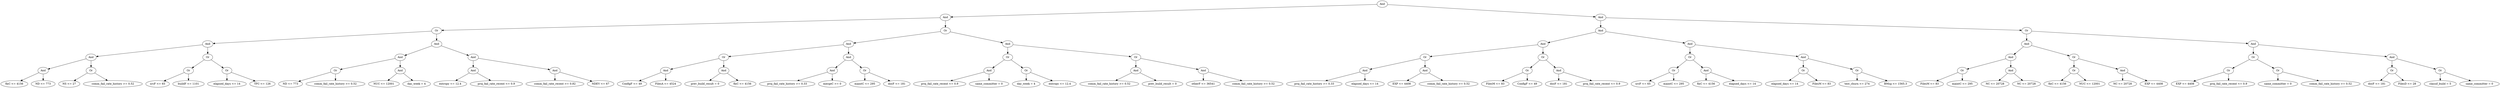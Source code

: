 digraph G {
	graph [bb="0,0,11060,468",
		dpi=78
	];
	node [label="\N"];
	1	 [height=0.5,
		label=And,
		pos="5632.8,450",
		width=0.75];
	2	 [height=0.5,
		label=And,
		pos="4114.8,378",
		width=0.75];
	1 -> 2	 [pos="e,4141.8,380.25 5605.8,447.76 5422.7,439.31 4364,390.49 4151.8,380.71"];
	3	 [height=0.5,
		label=And,
		pos="7150.8,378",
		width=0.75];
	1 -> 3	 [pos="e,7123.8,380.25 5659.8,447.76 5842.9,439.31 6901.5,390.49 7113.8,380.71"];
	4	 [height=0.5,
		label=Or,
		pos="1865.8,306",
		width=0.75];
	2 -> 4	 [pos="e,1892.9,307.84 4087.6,376.15 3853,368.85 2175.3,316.63 1903.1,308.16"];
	5	 [height=0.5,
		label=Or,
		pos="4114.8,306",
		width=0.75];
	2 -> 5	 [pos="e,4114.8,324.1 4114.8,359.7 4114.8,351.98 4114.8,342.71 4114.8,334.11"];
	8	 [height=0.5,
		label=And,
		pos="920.79,234",
		width=0.75];
	4 -> 8	 [pos="e,947.77,237 1839,303.02 1705.7,293.14 1113.5,249.27 958.19,237.77"];
	9	 [height=0.5,
		label=And,
		pos="1865.8,234",
		width=0.75];
	4 -> 9	 [pos="e,1865.8,252.1 1865.8,287.7 1865.8,279.98 1865.8,270.71 1865.8,262.11"];
	16	 [height=0.5,
		label=And,
		pos="403.79,162",
		width=0.75];
	8 -> 16	 [pos="e,430.09,166.56 894.45,229.43 808.88,217.85 538.64,181.26 440.15,167.92"];
	17	 [height=0.5,
		label=Or,
		pos="920.79,162",
		width=0.75];
	8 -> 17	 [pos="e,920.79,180.1 920.79,215.7 920.79,207.98 920.79,198.71 920.79,190.11"];
	32	 [height=0.5,
		label=And,
		pos="189.79,90",
		width=0.75];
	16 -> 32	 [pos="e,213.62,98.793 380.08,153.24 341.91,140.76 266.76,116.18 223.19,101.93"];
	33	 [height=0.5,
		label=Or,
		pos="403.79,90",
		width=0.75];
	16 -> 33	 [pos="e,403.79,108.1 403.79,143.7 403.79,135.98 403.79,126.71 403.79,118.11"];
	64	 [height=0.5,
		label="fixC <= 4156",
		pos="59.795,18",
		width=1.661];
	32 -> 64	 [pos="e,87.683,34.017 169.48,78.063 150.07,67.607 120.34,51.599 96.724,38.885"];
	65	 [height=0.5,
		label="ND <= 773",
		pos="189.79,18",
		width=1.4443];
	32 -> 65	 [pos="e,189.79,36.104 189.79,71.697 189.79,63.983 189.79,54.712 189.79,46.112"];
	66	 [height=0.5,
		label="NS <= 27",
		pos="306.79,18",
		width=1.2999];
	33 -> 66	 [pos="e,327.85,34.194 386,76.161 372.03,66.078 352.28,51.826 336,40.076"];
	67	 [height=0.5,
		label="comm_fail_rate_history >= 0.52",
		pos="499.79,18",
		width=3.5566];
	33 -> 67	 [pos="e,476.86,35.722 421.4,76.161 434.56,66.57 452.88,53.207 468.51,41.813"];
	34	 [height=0.5,
		label=Or,
		pos="835.79,90",
		width=0.75];
	17 -> 34	 [pos="e,852.13,104.46 904.41,147.5 891.82,137.14 874.26,122.67 860.05,110.97"];
	35	 [height=0.5,
		label=Or,
		pos="1005.8,90",
		width=0.75];
	17 -> 35	 [pos="e,989.46,104.46 937.18,147.5 949.77,137.14 967.33,122.67 981.54,110.97"];
	68	 [height=0.5,
		label="srcF <= 65",
		pos="697.79,18",
		width=1.4443];
	34 -> 68	 [pos="e,725.89,33.253 814.84,78.369 793.68,67.639 760.57,50.842 734.96,37.85"];
	69	 [height=0.5,
		label="buildF <= 1101",
		pos="835.79,18",
		width=1.8776];
	34 -> 69	 [pos="e,835.79,36.104 835.79,71.697 835.79,63.983 835.79,54.712 835.79,46.112"];
	70	 [height=0.5,
		label="elapsed_days <= 14",
		pos="1005.8,18",
		width=2.347];
	35 -> 70	 [pos="e,1005.8,36.104 1005.8,71.697 1005.8,63.983 1005.8,54.712 1005.8,46.112"];
	71	 [height=0.5,
		label="TFC <= 126",
		pos="1165.8,18",
		width=1.5887];
	35 -> 71	 [pos="e,1133.7,33.06 1027.7,79.414 1052.5,68.555 1093.5,50.615 1124.4,37.1"];
	18	 [height=0.5,
		label=And,
		pos="1777.8,162",
		width=0.75];
	9 -> 18	 [pos="e,1794.4,176.22 1848.8,219.5 1835.7,209.08 1817.4,194.49 1802.6,182.75"];
	19	 [height=0.5,
		label=And,
		pos="2113.8,162",
		width=0.75];
	9 -> 19	 [pos="e,2089.2,169.94 1890.5,226.03 1935,213.48 2028.6,187.04 2079.4,172.72"];
	36	 [height=0.5,
		label=Or,
		pos="1490.8,90",
		width=0.75];
	18 -> 36	 [pos="e,1515.9,97.125 1752.8,154.91 1701.6,142.42 1584.6,113.88 1525.8,99.547"];
	37	 [height=0.5,
		label=And,
		pos="1777.8,90",
		width=0.75];
	18 -> 37	 [pos="e,1777.8,108.1 1777.8,143.7 1777.8,135.98 1777.8,126.71 1777.8,118.11"];
	72	 [height=0.5,
		label="ND <= 773",
		pos="1292.8,18",
		width=1.4443];
	36 -> 72	 [pos="e,1327.9,31.418 1467.3,80.695 1435.4,69.42 1377.8,49.046 1337.5,34.807"];
	73	 [height=0.5,
		label="comm_fail_rate_history >= 0.52",
		pos="1490.8,18",
		width=3.5566];
	36 -> 73	 [pos="e,1490.8,36.104 1490.8,71.697 1490.8,63.983 1490.8,54.712 1490.8,46.112"];
	74	 [height=0.5,
		label="NUC <= 12001",
		pos="1704.8,18",
		width=1.8776];
	37 -> 74	 [pos="e,1722.1,35.606 1763,74.834 1753.4,65.616 1740.6,53.366 1729.5,42.689"];
	75	 [height=0.5,
		label="day_week = 4",
		pos="1851.8,18",
		width=1.7151];
	37 -> 75	 [pos="e,1834.5,35.354 1792.8,74.834 1802.6,65.551 1815.6,53.193 1827,42.464"];
	38	 [height=0.5,
		label=And,
		pos="2113.8,90",
		width=0.75];
	19 -> 38	 [pos="e,2113.8,108.1 2113.8,143.7 2113.8,135.98 2113.8,126.71 2113.8,118.11"];
	39	 [height=0.5,
		label=And,
		pos="2456.8,90",
		width=0.75];
	19 -> 39	 [pos="e,2431.1,96.238 2139.3,155.8 2199.7,143.47 2351.6,112.47 2421.1,98.285"];
	76	 [height=0.5,
		label="entropy <= 12.4",
		pos="2000.8,18",
		width=1.9318];
	38 -> 76	 [pos="e,2026.4,34.883 2094.6,77.125 2078.4,67.045 2054.6,52.333 2035.1,40.233"];
	77	 [height=0.5,
		label="proj_fail_rate_recent <= 0.9",
		pos="2200.8,18",
		width=3.1233];
	38 -> 77	 [pos="e,2179.8,35.923 2130.6,75.503 2142.2,66.16 2157.9,53.478 2171.6,42.496"];
	78	 [height=0.5,
		label="comm_fail_rate_recent >= 0.82",
		pos="2456.8,18",
		width=3.4844];
	39 -> 78	 [pos="e,2456.8,36.104 2456.8,71.697 2456.8,63.983 2456.8,54.712 2456.8,46.112"];
	79	 [height=0.5,
		label="NDEV <= 67",
		pos="2659.8,18",
		width=1.661];
	39 -> 79	 [pos="e,2622.1,31.985 2480.5,80.833 2512.7,69.715 2571.1,49.568 2612.5,35.296"];
	10	 [height=0.5,
		label=And,
		pos="3762.8,234",
		width=0.75];
	5 -> 10	 [pos="e,3788.3,240.07 4089.2,299.91 4027.3,287.61 3869.7,256.25 3798.5,242.11"];
	11	 [height=0.5,
		label=And,
		pos="4465.8,234",
		width=0.75];
	5 -> 11	 [pos="e,4440.4,240.07 4140.3,299.91 4202,287.61 4359.2,256.25 4430.2,242.11"];
	20	 [height=0.5,
		label=Or,
		pos="3212.8,162",
		width=0.75];
	10 -> 20	 [pos="e,3239.1,166.34 3736.3,229.62 3646.2,218.16 3352.2,180.74 3249,167.61"];
	21	 [height=0.5,
		label=And,
		pos="3762.8,162",
		width=0.75];
	10 -> 21	 [pos="e,3762.8,180.1 3762.8,215.7 3762.8,207.98 3762.8,198.71 3762.8,190.11"];
	40	 [height=0.5,
		label=And,
		pos="2953.8,90",
		width=0.75];
	20 -> 40	 [pos="e,2978.6,97.692 3188,154.29 3141.5,141.74 3041.6,114.72 2988.5,100.38"];
	41	 [height=0.5,
		label=And,
		pos="3212.8,90",
		width=0.75];
	20 -> 41	 [pos="e,3212.8,108.1 3212.8,143.7 3212.8,135.98 3212.8,126.71 3212.8,118.11"];
	80	 [height=0.5,
		label="ConfigF <= 49",
		pos="2802.8,18",
		width=1.8234];
	40 -> 80	 [pos="e,2834.7,33.774 2932.2,78.971 2909.2,68.34 2872.5,51.296 2844,38.09"];
	81	 [height=0.5,
		label="FilesA <= 4524",
		pos="2953.8,18",
		width=1.8776];
	40 -> 81	 [pos="e,2953.8,36.104 2953.8,71.697 2953.8,63.983 2953.8,54.712 2953.8,46.112"];
	82	 [height=0.5,
		label="prev_build_result = 0",
		pos="3128.8,18",
		width=2.4734];
	41 -> 82	 [pos="e,3148.8,35.667 3196.6,75.503 3185.3,66.094 3170,53.299 3156.7,42.264"];
	83	 [height=0.5,
		label="fixC <= 4156",
		pos="3295.8,18",
		width=1.661];
	41 -> 83	 [pos="e,3276.5,35.257 3229.2,75.17 3240.5,65.667 3255.7,52.83 3268.7,41.826"];
	42	 [height=0.5,
		label=And,
		pos="3690.8,90",
		width=0.75];
	21 -> 42	 [pos="e,3705.6,105.38 3748.2,146.83 3738,136.94 3724.3,123.55 3712.8,112.36"];
	43	 [height=0.5,
		label=Or,
		pos="3833.8,90",
		width=0.75];
	21 -> 43	 [pos="e,3819.1,105.49 3777.5,146.5 3787.4,136.73 3800.6,123.69 3811.8,112.7"];
	84	 [height=0.5,
		label="proj_fail_rate_history >= 0.33",
		pos="3493.8,18",
		width=3.34];
	42 -> 84	 [pos="e,3538.4,34.852 3667.4,80.695 3638.2,70.312 3587.3,52.212 3548.1,38.293"];
	85	 [height=0.5,
		label="mergeC >= 0",
		pos="3690.8,18",
		width=1.6429];
	42 -> 85	 [pos="e,3690.8,36.104 3690.8,71.697 3690.8,63.983 3690.8,54.712 3690.8,46.112"];
	86	 [height=0.5,
		label="maintC <= 295",
		pos="3833.8,18",
		width=1.8234];
	43 -> 86	 [pos="e,3833.8,36.104 3833.8,71.697 3833.8,63.983 3833.8,54.712 3833.8,46.112"];
	87	 [height=0.5,
		label="docF <= 181",
		pos="3976.8,18",
		width=1.6429];
	43 -> 87	 [pos="e,3946.9,33.641 3854.9,78.671 3876.6,68.023 3911.1,51.176 3937.8,38.095"];
	22	 [height=0.5,
		label=Or,
		pos="4465.8,162",
		width=0.75];
	11 -> 22	 [pos="e,4465.8,180.1 4465.8,215.7 4465.8,207.98 4465.8,198.71 4465.8,190.11"];
	23	 [height=0.5,
		label=Or,
		pos="5029.8,162",
		width=0.75];
	11 -> 23	 [pos="e,5003.4,166.28 4492.2,229.72 4583.8,218.35 4887.6,180.64 4993.2,167.54"];
	44	 [height=0.5,
		label=And,
		pos="4382.8,90",
		width=0.75];
	22 -> 44	 [pos="e,4398.9,104.56 4449.4,147.17 4437.2,136.85 4420.2,122.58 4406.5,111.01"];
	45	 [height=0.5,
		label=Or,
		pos="4547.8,90",
		width=0.75];
	22 -> 45	 [pos="e,4531.9,104.56 4482,147.17 4494,136.94 4510.5,122.85 4524,111.34"];
	88	 [height=0.5,
		label="proj_fail_rate_recent <= 0.9",
		pos="4166.8,18",
		width=3.1233];
	44 -> 88	 [pos="e,4214.4,34.435 4358.9,81.241 4326.6,70.784 4268.1,51.835 4224.1,37.582"];
	89	 [height=0.5,
		label="same_committer = 0",
		pos="4382.8,18",
		width=2.3651];
	44 -> 89	 [pos="e,4382.8,36.104 4382.8,71.697 4382.8,63.983 4382.8,54.712 4382.8,46.112"];
	90	 [height=0.5,
		label="day_week = 4",
		pos="4547.8,18",
		width=1.7151];
	45 -> 90	 [pos="e,4547.8,36.104 4547.8,71.697 4547.8,63.983 4547.8,54.712 4547.8,46.112"];
	91	 [height=0.5,
		label="entropy <= 12.4",
		pos="4696.8,18",
		width=1.9318];
	45 -> 91	 [pos="e,4664.8,34.035 4569.1,78.971 4591.6,68.408 4627.6,51.513 4655.6,38.344"];
	46	 [height=0.5,
		label=And,
		pos="5029.8,90",
		width=0.75];
	23 -> 46	 [pos="e,5029.8,108.1 5029.8,143.7 5029.8,135.98 5029.8,126.71 5029.8,118.11"];
	47	 [height=0.5,
		label=And,
		pos="5326.8,90",
		width=0.75];
	23 -> 47	 [pos="e,5301.5,96.966 5054.9,155.09 5107.7,142.63 5230.8,113.62 5291.6,99.298"];
	92	 [height=0.5,
		label="comm_fail_rate_history >= 0.52",
		pos="4912.8,18",
		width=3.5566];
	46 -> 92	 [pos="e,4940.8,35.74 5010.2,77.284 4993.7,67.384 4969.5,52.936 4949.4,40.902"];
	93	 [height=0.5,
		label="prev_build_result = 0",
		pos="5147.8,18",
		width=2.4734];
	46 -> 93	 [pos="e,5120.3,35.29 5049.3,77.441 5066.2,67.428 5091,52.679 5111.5,40.503"];
	94	 [height=0.5,
		label="otherF <= 36541",
		pos="5326.8,18",
		width=2.004];
	47 -> 94	 [pos="e,5326.8,36.104 5326.8,71.697 5326.8,63.983 5326.8,54.712 5326.8,46.112"];
	95	 [height=0.5,
		label="comm_fail_rate_history >= 0.52",
		pos="5544.8,18",
		width=3.5566];
	47 -> 95	 [pos="e,5495.7,34.778 5350.5,81.376 5382.8,71.01 5441.6,52.127 5486.1,37.843"];
	6	 [height=0.5,
		label=And,
		pos="7150.8,306",
		width=0.75];
	3 -> 6	 [pos="e,7150.8,324.1 7150.8,359.7 7150.8,351.98 7150.8,342.71 7150.8,334.11"];
	7	 [height=0.5,
		label=Or,
		pos="9102.8,306",
		width=0.75];
	3 -> 7	 [pos="e,9075.8,307.97 7177.6,376.04 7391.4,368.37 8815.7,317.3 9065.4,308.34"];
	12	 [height=0.5,
		label=And,
		pos="6824.8,234",
		width=0.75];
	6 -> 12	 [pos="e,6850.3,240.48 7125.5,299.57 7067.8,287.19 6926.6,256.86 6860.3,242.62"];
	13	 [height=0.5,
		label=And,
		pos="7476.8,234",
		width=0.75];
	6 -> 13	 [pos="e,7451.3,240.48 7176.1,299.57 7233.8,287.19 7375,256.86 7441.3,242.62"];
	24	 [height=0.5,
		label=Or,
		pos="6300.8,162",
		width=0.75];
	12 -> 24	 [pos="e,6327.2,166.53 6798.5,229.48 6712,217.94 6437.1,181.21 6337.4,167.89"];
	25	 [height=0.5,
		label=Or,
		pos="6824.8,162",
		width=0.75];
	12 -> 25	 [pos="e,6824.8,180.1 6824.8,215.7 6824.8,207.98 6824.8,198.71 6824.8,190.11"];
	48	 [height=0.5,
		label=And,
		pos="6033.8,90",
		width=0.75];
	24 -> 48	 [pos="e,6058.8,97.546 6276.2,154.54 6228.5,142.04 6123.5,114.53 6068.7,100.15"];
	49	 [height=0.5,
		label=And,
		pos="6300.8,90",
		width=0.75];
	24 -> 49	 [pos="e,6300.8,108.1 6300.8,143.7 6300.8,135.98 6300.8,126.71 6300.8,118.11"];
	96	 [height=0.5,
		label="proj_fail_rate_history >= 0.33",
		pos="5810.8,18",
		width=3.34];
	48 -> 96	 [pos="e,5859.9,34.429 6009.9,81.509 5976.7,71.093 5915.6,51.895 5869.8,37.512"];
	97	 [height=0.5,
		label="elapsed_days <= 14",
		pos="6033.8,18",
		width=2.347];
	48 -> 97	 [pos="e,6033.8,36.104 6033.8,71.697 6033.8,63.983 6033.8,54.712 6033.8,46.112"];
	98	 [height=0.5,
		label="EXP <= 4408",
		pos="6197.8,18",
		width=1.6971];
	49 -> 98	 [pos="e,6221.1,34.846 6282.4,76.485 6267.8,66.573 6247.1,52.488 6229.8,40.741"];
	99	 [height=0.5,
		label="comm_fail_rate_history >= 0.52",
		pos="6404.8,18",
		width=3.5566];
	49 -> 99	 [pos="e,6379.7,35.878 6319.4,76.485 6333.7,66.841 6353.9,53.246 6371.1,41.698"];
	50	 [height=0.5,
		label=Or,
		pos="6753.8,90",
		width=0.75];
	25 -> 50	 [pos="e,6768.5,105.49 6810.1,146.5 6800.2,136.73 6787,123.69 6775.8,112.7"];
	51	 [height=0.5,
		label=And,
		pos="6896.8,90",
		width=0.75];
	25 -> 51	 [pos="e,6882,105.38 6839.4,146.83 6849.5,136.94 6863.3,123.55 6874.8,112.36"];
	100	 [height=0.5,
		label="FilesM <= 83",
		pos="6610.8,18",
		width=1.661];
	50 -> 100	 [pos="e,6640.7,33.641 6732.7,78.671 6710.9,68.023 6676.5,51.176 6649.8,38.095"];
	101	 [height=0.5,
		label="ConfigF <= 49",
		pos="6753.8,18",
		width=1.8234];
	50 -> 101	 [pos="e,6753.8,36.104 6753.8,71.697 6753.8,63.983 6753.8,54.712 6753.8,46.112"];
	102	 [height=0.5,
		label="docF <= 181",
		pos="6896.8,18",
		width=1.6429];
	51 -> 102	 [pos="e,6896.8,36.104 6896.8,71.697 6896.8,63.983 6896.8,54.712 6896.8,46.112"];
	103	 [height=0.5,
		label="proj_fail_rate_recent <= 0.9",
		pos="7086.8,18",
		width=3.1233];
	51 -> 103	 [pos="e,7044.1,34.715 6920.1,80.417 6948.4,69.994 6997,52.099 7034.4,38.306"];
	26	 [height=0.5,
		label=Or,
		pos="7476.8,162",
		width=0.75];
	13 -> 26	 [pos="e,7476.8,180.1 7476.8,215.7 7476.8,207.98 7476.8,198.71 7476.8,190.11"];
	27	 [height=0.5,
		label=And,
		pos="7977.8,162",
		width=0.75];
	13 -> 27	 [pos="e,7951.5,166.67 7503,229.34 7586.4,217.69 7845.3,181.51 7941.4,168.08"];
	52	 [height=0.5,
		label=Or,
		pos="7404.8,90",
		width=0.75];
	26 -> 52	 [pos="e,7419.6,105.38 7462.2,146.83 7452,136.94 7438.3,123.55 7426.8,112.36"];
	53	 [height=0.5,
		label=And,
		pos="7547.8,90",
		width=0.75];
	26 -> 53	 [pos="e,7533.1,105.49 7491.5,146.5 7501.4,136.73 7514.6,123.69 7525.8,112.7"];
	104	 [height=0.5,
		label="srcF <= 65",
		pos="7268.8,18",
		width=1.4443];
	52 -> 104	 [pos="e,7296.7,33.381 7384.1,78.369 7363.4,67.673 7330.9,50.949 7305.7,37.974"];
	105	 [height=0.5,
		label="maintC <= 295",
		pos="7404.8,18",
		width=1.8234];
	52 -> 105	 [pos="e,7404.8,36.104 7404.8,71.697 7404.8,63.983 7404.8,54.712 7404.8,46.112"];
	106	 [height=0.5,
		label="fixC <= 4156",
		pos="7547.8,18",
		width=1.661];
	53 -> 106	 [pos="e,7547.8,36.104 7547.8,71.697 7547.8,63.983 7547.8,54.712 7547.8,46.112"];
	107	 [height=0.5,
		label="elapsed_days <= 14",
		pos="7709.8,18",
		width=2.347];
	53 -> 107	 [pos="e,7674.2,34.371 7570,79.414 7594.3,68.894 7634,51.73 7664.9,38.38"];
	54	 [height=0.5,
		label=Or,
		pos="7977.8,90",
		width=0.75];
	27 -> 54	 [pos="e,7977.8,108.1 7977.8,143.7 7977.8,135.98 7977.8,126.71 7977.8,118.11"];
	55	 [height=0.5,
		label=Or,
		pos="8213.8,90",
		width=0.75];
	27 -> 55	 [pos="e,8189.6,98.188 8002.2,153.77 8044.5,141.22 8131.7,115.35 8179.9,101.05"];
	108	 [height=0.5,
		label="elapsed_days <= 14",
		pos="7896.8,18",
		width=2.347];
	54 -> 108	 [pos="e,7916.2,35.764 7961.8,75.17 7951.1,65.888 7936.6,53.423 7924.1,42.594"];
	109	 [height=0.5,
		label="FilesM <= 83",
		pos="8058.8,18",
		width=1.661];
	54 -> 109	 [pos="e,8040,35.257 7993.8,75.17 8004.8,65.667 8019.6,52.83 8032.4,41.826"];
	110	 [height=0.5,
		label="test_churn <= 274",
		pos="8213.8,18",
		width=2.1484];
	55 -> 110	 [pos="e,8213.8,36.104 8213.8,71.697 8213.8,63.983 8213.8,54.712 8213.8,46.112"];
	111	 [height=0.5,
		label="BMsg <= 1565.3",
		pos="8381.8,18",
		width=2.022];
	55 -> 111	 [pos="e,8346.2,33.842 8236.1,79.705 8261.7,69.042 8304.3,51.287 8336.9,37.725"];
	14	 [height=0.5,
		label=And,
		pos="9102.8,234",
		width=0.75];
	7 -> 14	 [pos="e,9102.8,252.1 9102.8,287.7 9102.8,279.98 9102.8,270.71 9102.8,262.11"];
	15	 [height=0.5,
		label=And,
		pos="9971.8,234",
		width=0.75];
	7 -> 15	 [pos="e,9945.1,237.15 9129.8,302.83 9256.1,292.65 9789.4,249.69 9935,237.97"];
	28	 [height=0.5,
		label=And,
		pos="8890.8,162",
		width=0.75];
	14 -> 28	 [pos="e,8914.6,170.86 9078.9,225.11 9041.1,212.63 8967.4,188.3 8924.3,174.08"];
	29	 [height=0.5,
		label=Or,
		pos="9173.8,162",
		width=0.75];
	14 -> 29	 [pos="e,9159.1,177.49 9117.5,218.5 9127.4,208.73 9140.6,195.69 9151.8,184.7"];
	56	 [height=0.5,
		label=Or,
		pos="8675.8,90",
		width=0.75];
	28 -> 56	 [pos="e,8699.7,98.793 8867,153.24 8828.6,140.76 8753.1,116.18 8709.4,101.93"];
	57	 [height=0.5,
		label=And,
		pos="8890.8,90",
		width=0.75];
	28 -> 57	 [pos="e,8890.8,108.1 8890.8,143.7 8890.8,135.98 8890.8,126.71 8890.8,118.11"];
	112	 [height=0.5,
		label="FilesM <= 83",
		pos="8532.8,18",
		width=1.661];
	56 -> 112	 [pos="e,8562.7,33.641 8654.7,78.671 8632.9,68.023 8598.5,51.176 8571.8,38.095"];
	113	 [height=0.5,
		label="maintC <= 295",
		pos="8675.8,18",
		width=1.8234];
	56 -> 113	 [pos="e,8675.8,36.104 8675.8,71.697 8675.8,63.983 8675.8,54.712 8675.8,46.112"];
	114	 [height=0.5,
		label="NC <= 20728",
		pos="8820.8,18",
		width=1.6971];
	57 -> 114	 [pos="e,8837.2,35.448 8876.3,74.496 8867.1,65.344 8855.1,53.306 8844.6,42.781"];
	115	 [height=0.5,
		label="NC <= 20728",
		pos="8960.8,18",
		width=1.6971];
	57 -> 115	 [pos="e,8944.3,35.448 8905.3,74.496 8914.5,65.344 8926.5,53.306 8937,42.781"];
	58	 [height=0.5,
		label=Or,
		pos="9173.8,90",
		width=0.75];
	29 -> 58	 [pos="e,9173.8,108.1 9173.8,143.7 9173.8,135.98 9173.8,126.71 9173.8,118.11"];
	59	 [height=0.5,
		label=And,
		pos="9391.8,90",
		width=0.75];
	29 -> 59	 [pos="e,9368.1,98.615 9197.5,153.38 9236.4,140.88 9313.9,116.02 9358.3,101.75"];
	116	 [height=0.5,
		label="fixC <= 4156",
		pos="9099.8,18",
		width=1.661];
	58 -> 116	 [pos="e,9117.1,35.354 9158.8,74.834 9149,65.551 9135.9,53.193 9124.6,42.464"];
	117	 [height=0.5,
		label="NUC <= 12001",
		pos="9244.8,18",
		width=1.8776];
	58 -> 117	 [pos="e,9228.1,35.448 9188.5,74.496 9197.9,65.255 9210.2,53.072 9221,42.475"];
	118	 [height=0.5,
		label="NC <= 20728",
		pos="9391.8,18",
		width=1.6971];
	59 -> 118	 [pos="e,9391.8,36.104 9391.8,71.697 9391.8,63.983 9391.8,54.712 9391.8,46.112"];
	119	 [height=0.5,
		label="EXP <= 4408",
		pos="9531.8,18",
		width=1.6971];
	59 -> 119	 [pos="e,9502.1,33.833 9412.8,78.52 9433.9,67.956 9467,51.403 9492.9,38.432"];
	30	 [height=0.5,
		label=Or,
		pos="9971.8,162",
		width=0.75];
	15 -> 30	 [pos="e,9971.8,180.1 9971.8,215.7 9971.8,207.98 9971.8,198.71 9971.8,190.11"];
	31	 [height=0.5,
		label=And,
		pos="10584,162",
		width=0.75];
	15 -> 31	 [pos="e,10557,166.03 9998.5,229.95 10096,218.77 10435,180.05 10547,167.19"];
	60	 [height=0.5,
		label=Or,
		pos="9863.8,90",
		width=0.75];
	30 -> 60	 [pos="e,9882.4,103.05 9953,148.81 9935.8,137.67 9910.2,121.06 9890.8,108.5"];
	61	 [height=0.5,
		label=Or,
		pos="10080,90",
		width=0.75];
	30 -> 61	 [pos="e,10061,103.05 9990.6,148.81 10008,137.67 10033,121.06 10053,108.5"];
	120	 [height=0.5,
		label="EXP <= 4408",
		pos="9671.8,18",
		width=1.6971];
	60 -> 120	 [pos="e,9708.9,32.515 9840.6,80.556 9810.5,69.561 9757.1,50.083 9718.4,35.977"];
	121	 [height=0.5,
		label="proj_fail_rate_recent <= 0.9",
		pos="9863.8,18",
		width=3.1233];
	60 -> 121	 [pos="e,9863.8,36.104 9863.8,71.697 9863.8,63.983 9863.8,54.712 9863.8,46.112"];
	122	 [height=0.5,
		label="same_committer = 0",
		pos="10080,18",
		width=2.3651];
	61 -> 122	 [pos="e,10080,36.104 10080,71.697 10080,63.983 10080,54.712 10080,46.112"];
	123	 [height=0.5,
		label="comm_fail_rate_history >= 0.52",
		pos="10311,18",
		width=3.5566];
	61 -> 123	 [pos="e,10259,34.634 10104,81.641 10138,71.264 10202,51.986 10250,37.546"];
	62	 [height=0.5,
		label=Or,
		pos="10584,90",
		width=0.75];
	31 -> 62	 [pos="e,10584,108.1 10584,143.7 10584,135.98 10584,126.71 10584,118.11"];
	63	 [height=0.5,
		label=Or,
		pos="10800,90",
		width=0.75];
	31 -> 63	 [pos="e,10776,98.687 10608,153.24 10646,140.73 10723,116.05 10766,101.81"];
	124	 [height=0.5,
		label="docF <= 181",
		pos="10516,18",
		width=1.6429];
	62 -> 124	 [pos="e,10532,35.448 10570,74.496 10561,65.344 10549,53.306 10539,42.781"];
	125	 [height=0.5,
		label="FilesD <= 28",
		pos="10652,18",
		width=1.6249];
	62 -> 125	 [pos="e,10636,35.448 10598,74.496 10607,65.344 10618,53.306 10629,42.781"];
	126	 [height=0.5,
		label="classif_build = 5",
		pos="10800,18",
		width=1.9859];
	63 -> 126	 [pos="e,10800,36.104 10800,71.697 10800,63.983 10800,54.712 10800,46.112"];
	127	 [height=0.5,
		label="same_committer = 0",
		pos="10975,18",
		width=2.3651];
	63 -> 127	 [pos="e,10937,34.241 10822,79.992 10849,69.428 10893,51.625 10927,37.972"];
}

